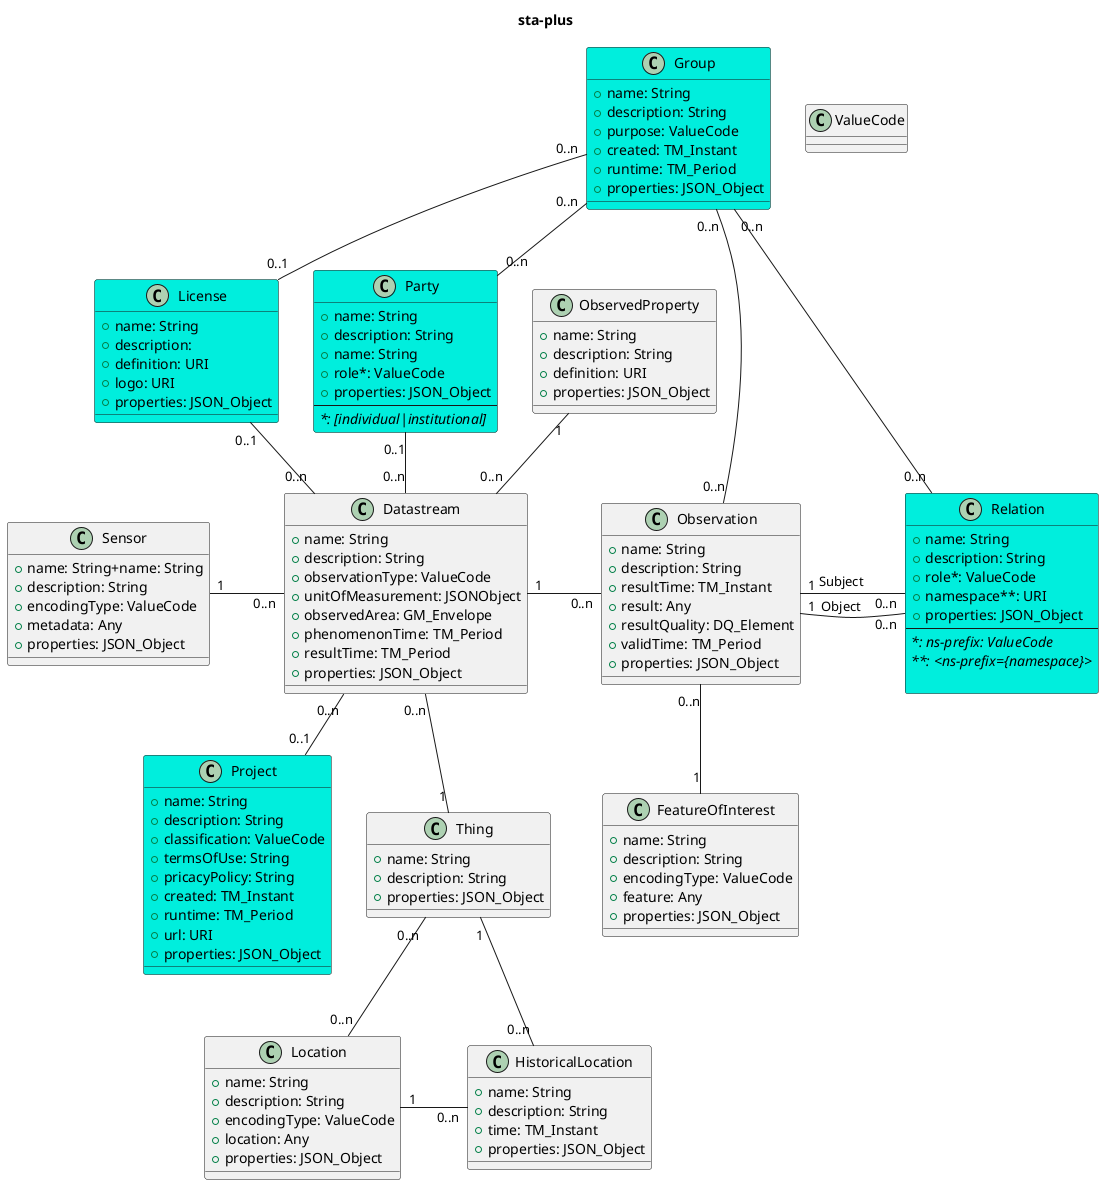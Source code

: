 @startuml 
title sta-plus


class Sensor {
    +name: String+name: String
    +description: String
    +encodingType: ValueCode
    +metadata: Any
    +properties: JSON_Object
}

class ObservedProperty {
    +name: String
    +description: String
    +definition: URI
    +properties: JSON_Object
}

class Datastream {
    +name: String
    +description: String
    +observationType: ValueCode 
    +unitOfMeasurement: JSONObject
    +observedArea: GM_Envelope
    +phenomenonTime: TM_Period
    +resultTime: TM_Period
    +properties: JSON_Object
}

class Thing {
    +name: String
    +description: String
    +properties: JSON_Object
}


class Location {
    +name: String
    +description: String
    +encodingType: ValueCode
    +location: Any
    +properties: JSON_Object
}

class HistoricalLocation {
    +name: String
    +description: String
    +time: TM_Instant
    +properties: JSON_Object
}

class Observation {
    +name: String
    +description: String
    +resultTime: TM_Instant
    +result: Any
    +resultQuality: DQ_Element
    +validTime: TM_Period
    +properties: JSON_Object
}

class ValueCode {}

class FeatureOfInterest {
    +name: String
    +description: String
    +encodingType: ValueCode
    +feature: Any
    +properties: JSON_Object

}

class Project #00EEDD {
    +name: String
    +description: String
    +classification: ValueCode
    +termsOfUse: String
    +pricacyPolicy: String
    +created: TM_Instant
    +runtime: TM_Period
    +url: URI
    +properties: JSON_Object
}

class Party #00EEDD {
    +name: String
    +description: String
    +name: String
    +role*: ValueCode
    +properties: JSON_Object
    ---
    <i>*: [individual|institutional]</i>
}

class License #00EEDD {
    +name: String
    +description: 
    +definition: URI
    +logo: URI
    +properties: JSON_Object
}

class Group #00EEDD {
    +name: String
    +description: String
    +purpose: ValueCode
    +created: TM_Instant
    +runtime: TM_Period
    +properties: JSON_Object
}

class Relation #00EEDD {
    +name: String
    +description: String
    +role*: ValueCode
    +namespace**: URI
    +properties: JSON_Object
    ---
    <i>*: ns-prefix: ValueCode</i>
    <i>**: <ns-prefix={namespace}></i>

}


Datastream "0..n" -left- "1" Sensor: "           "
Datastream "0..n" -up- "1" ObservedProperty
Datastream "0..n" -- "1" Thing
Datastream "1" -right- "0..n" Observation: "           "

Observation "0..n" -- "1" FeatureOfInterest

Location "0..n" -up- "0..n" Thing
Location "1" -right- "0..n" HistoricalLocation: "         "
HistoricalLocation "0..n" -right- "1" Thing

Datastream "0..n" -- "0..1" Project
Datastream "0..n" -up- "0..1" Party
Datastream "0..n" -up- "0..1" License

Group "0..n" -- "0..1" License
Group "0..n" -- "0..n" Party
Group "0..n" -- "0..n" Observation
Group "0..n" -- "0..n" Relation
Observation "1" - "0..n" Relation: "Subject       "      
Observation "1" - "0..n" Relation: "Object       "

@enduml